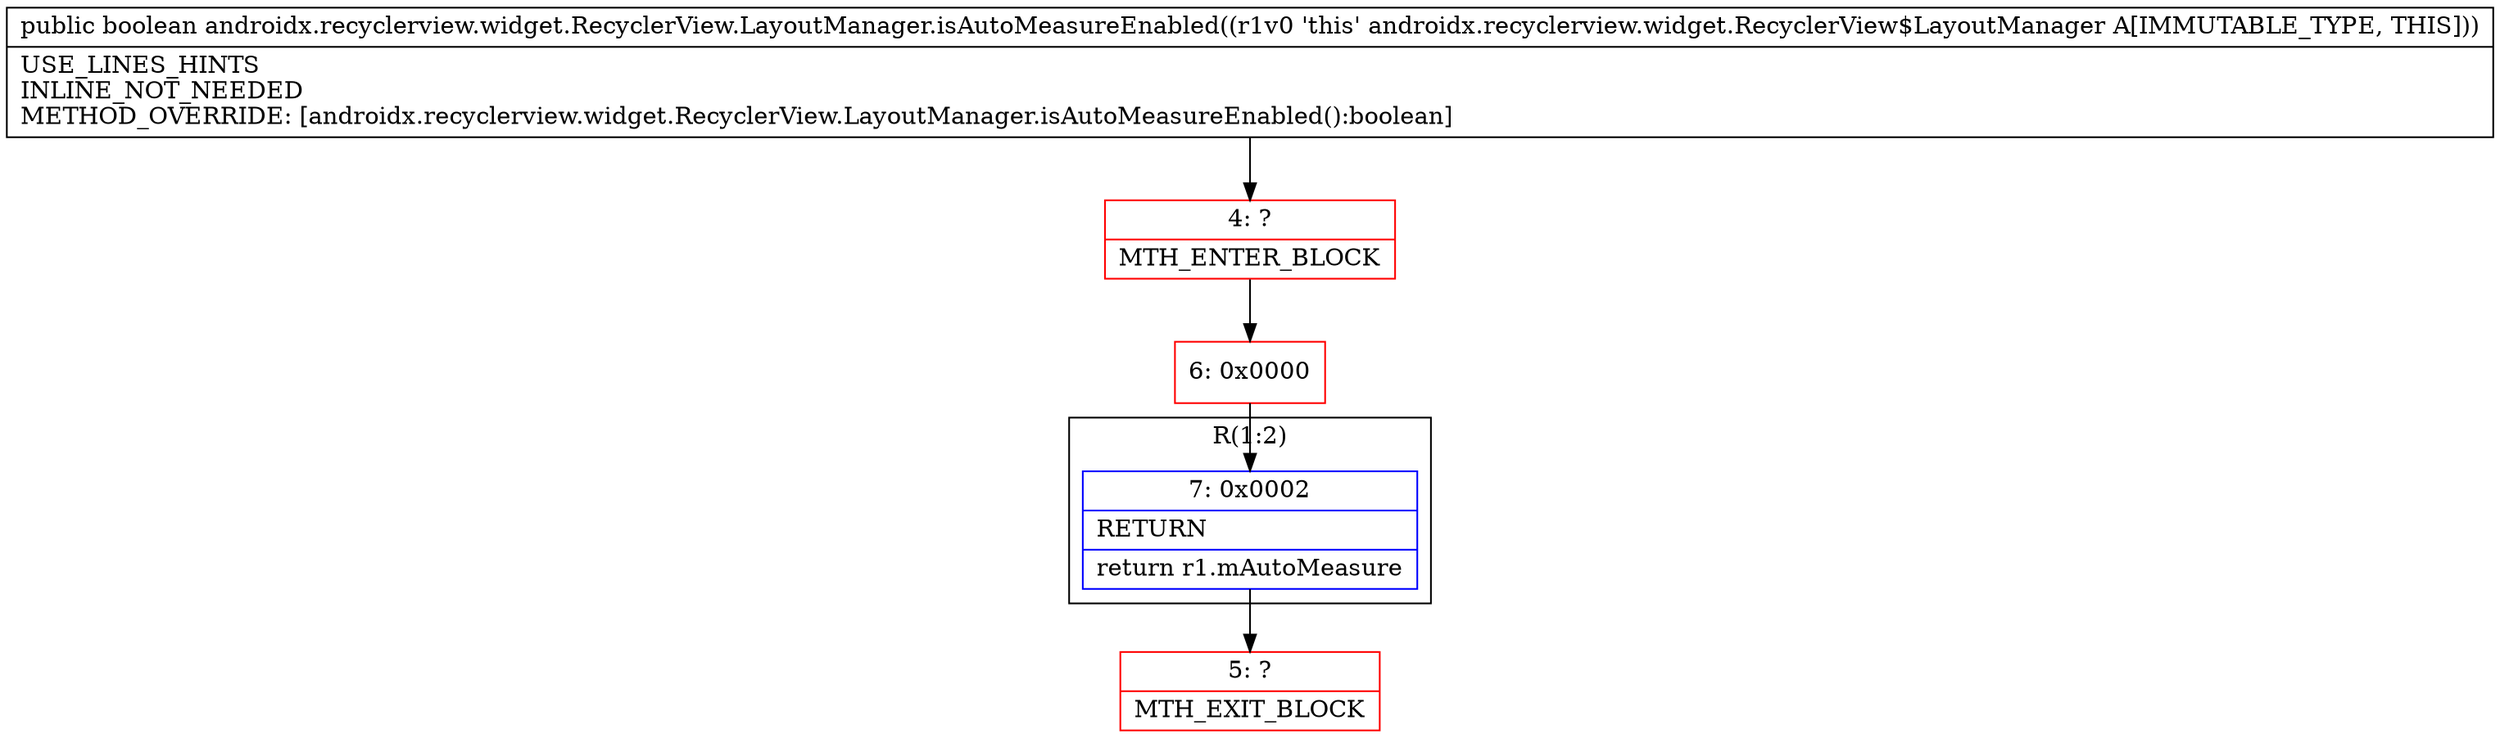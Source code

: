digraph "CFG forandroidx.recyclerview.widget.RecyclerView.LayoutManager.isAutoMeasureEnabled()Z" {
subgraph cluster_Region_563860967 {
label = "R(1:2)";
node [shape=record,color=blue];
Node_7 [shape=record,label="{7\:\ 0x0002|RETURN\l|return r1.mAutoMeasure\l}"];
}
Node_4 [shape=record,color=red,label="{4\:\ ?|MTH_ENTER_BLOCK\l}"];
Node_6 [shape=record,color=red,label="{6\:\ 0x0000}"];
Node_5 [shape=record,color=red,label="{5\:\ ?|MTH_EXIT_BLOCK\l}"];
MethodNode[shape=record,label="{public boolean androidx.recyclerview.widget.RecyclerView.LayoutManager.isAutoMeasureEnabled((r1v0 'this' androidx.recyclerview.widget.RecyclerView$LayoutManager A[IMMUTABLE_TYPE, THIS]))  | USE_LINES_HINTS\lINLINE_NOT_NEEDED\lMETHOD_OVERRIDE: [androidx.recyclerview.widget.RecyclerView.LayoutManager.isAutoMeasureEnabled():boolean]\l}"];
MethodNode -> Node_4;Node_7 -> Node_5;
Node_4 -> Node_6;
Node_6 -> Node_7;
}

